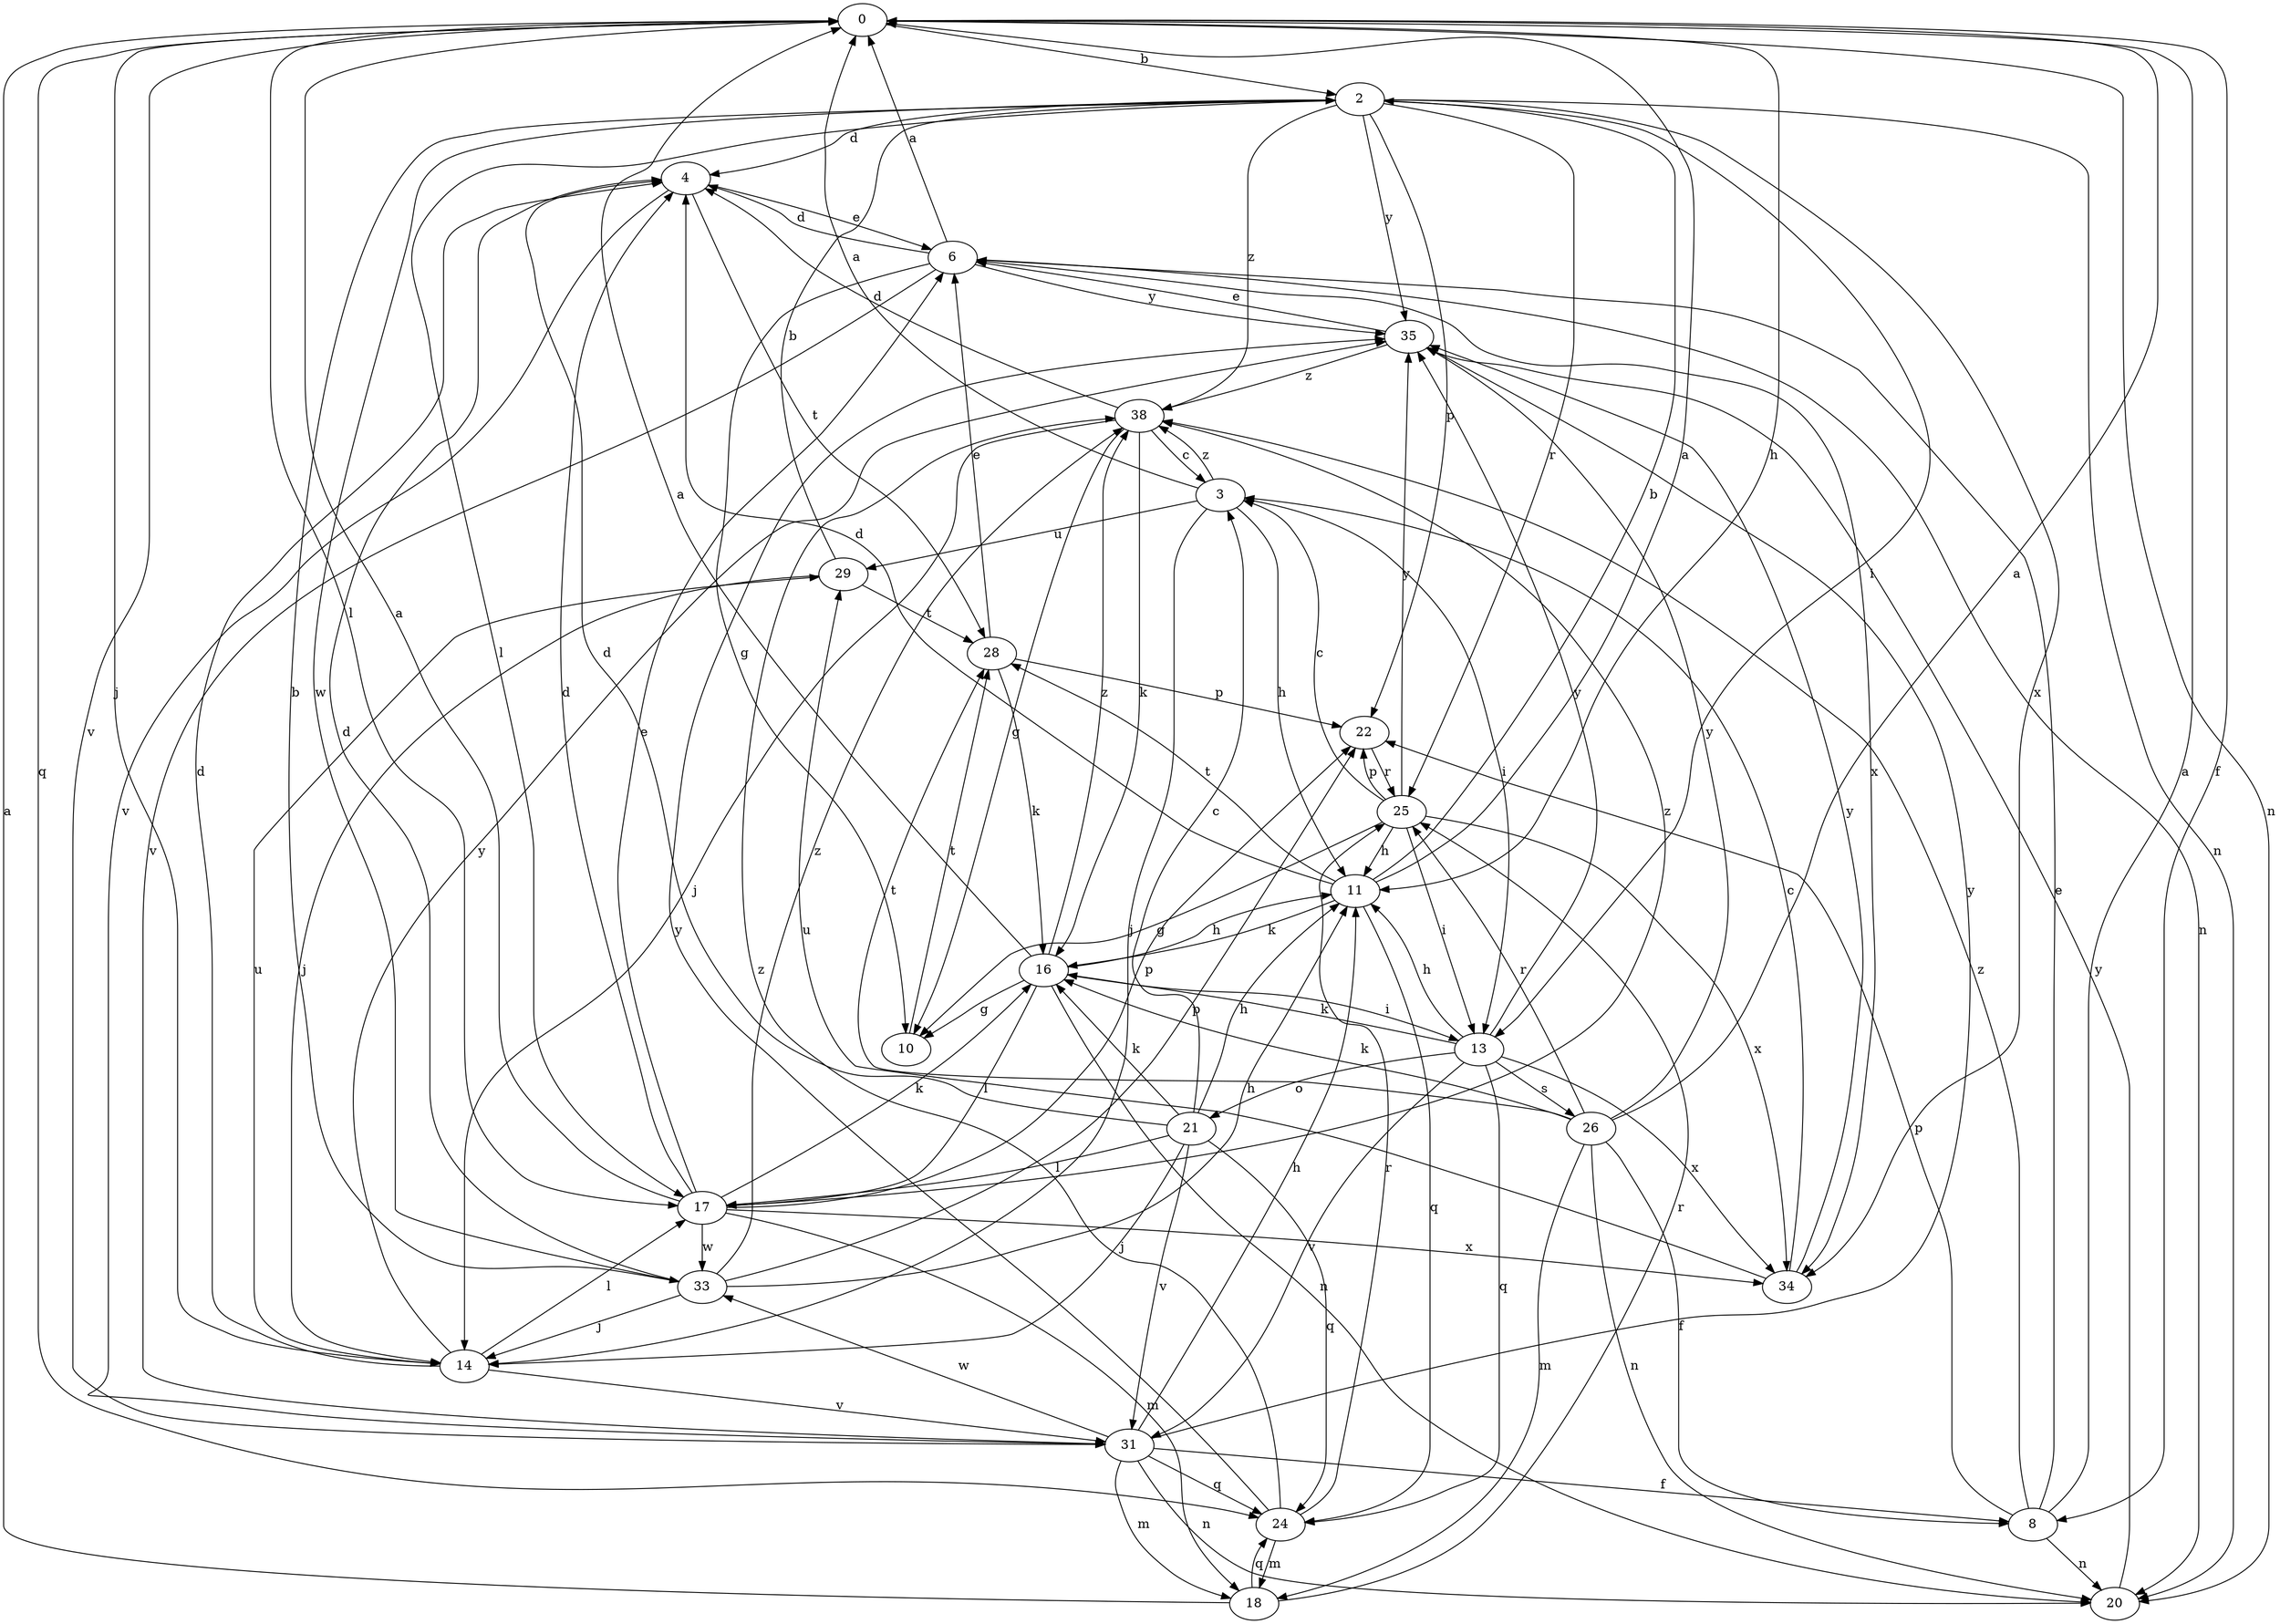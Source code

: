 strict digraph  {
0;
2;
3;
4;
6;
8;
10;
11;
13;
14;
16;
17;
18;
20;
21;
22;
24;
25;
26;
28;
29;
31;
33;
34;
35;
38;
0 -> 2  [label=b];
0 -> 8  [label=f];
0 -> 11  [label=h];
0 -> 14  [label=j];
0 -> 17  [label=l];
0 -> 20  [label=n];
0 -> 24  [label=q];
0 -> 31  [label=v];
2 -> 4  [label=d];
2 -> 13  [label=i];
2 -> 17  [label=l];
2 -> 20  [label=n];
2 -> 22  [label=p];
2 -> 25  [label=r];
2 -> 33  [label=w];
2 -> 34  [label=x];
2 -> 35  [label=y];
2 -> 38  [label=z];
3 -> 0  [label=a];
3 -> 11  [label=h];
3 -> 13  [label=i];
3 -> 14  [label=j];
3 -> 29  [label=u];
3 -> 38  [label=z];
4 -> 6  [label=e];
4 -> 28  [label=t];
4 -> 31  [label=v];
6 -> 0  [label=a];
6 -> 4  [label=d];
6 -> 10  [label=g];
6 -> 20  [label=n];
6 -> 31  [label=v];
6 -> 34  [label=x];
6 -> 35  [label=y];
8 -> 0  [label=a];
8 -> 6  [label=e];
8 -> 20  [label=n];
8 -> 22  [label=p];
8 -> 38  [label=z];
10 -> 28  [label=t];
11 -> 0  [label=a];
11 -> 2  [label=b];
11 -> 4  [label=d];
11 -> 16  [label=k];
11 -> 24  [label=q];
11 -> 28  [label=t];
13 -> 11  [label=h];
13 -> 16  [label=k];
13 -> 21  [label=o];
13 -> 24  [label=q];
13 -> 26  [label=s];
13 -> 31  [label=v];
13 -> 34  [label=x];
13 -> 35  [label=y];
14 -> 4  [label=d];
14 -> 17  [label=l];
14 -> 29  [label=u];
14 -> 31  [label=v];
14 -> 35  [label=y];
16 -> 0  [label=a];
16 -> 10  [label=g];
16 -> 11  [label=h];
16 -> 13  [label=i];
16 -> 17  [label=l];
16 -> 20  [label=n];
16 -> 38  [label=z];
17 -> 0  [label=a];
17 -> 4  [label=d];
17 -> 6  [label=e];
17 -> 16  [label=k];
17 -> 18  [label=m];
17 -> 22  [label=p];
17 -> 33  [label=w];
17 -> 34  [label=x];
17 -> 38  [label=z];
18 -> 0  [label=a];
18 -> 24  [label=q];
18 -> 25  [label=r];
20 -> 35  [label=y];
21 -> 3  [label=c];
21 -> 4  [label=d];
21 -> 11  [label=h];
21 -> 14  [label=j];
21 -> 16  [label=k];
21 -> 17  [label=l];
21 -> 24  [label=q];
21 -> 31  [label=v];
22 -> 25  [label=r];
24 -> 18  [label=m];
24 -> 25  [label=r];
24 -> 35  [label=y];
24 -> 38  [label=z];
25 -> 3  [label=c];
25 -> 10  [label=g];
25 -> 11  [label=h];
25 -> 13  [label=i];
25 -> 22  [label=p];
25 -> 34  [label=x];
25 -> 35  [label=y];
26 -> 0  [label=a];
26 -> 8  [label=f];
26 -> 16  [label=k];
26 -> 18  [label=m];
26 -> 20  [label=n];
26 -> 25  [label=r];
26 -> 28  [label=t];
26 -> 35  [label=y];
28 -> 6  [label=e];
28 -> 16  [label=k];
28 -> 22  [label=p];
29 -> 2  [label=b];
29 -> 14  [label=j];
29 -> 28  [label=t];
31 -> 8  [label=f];
31 -> 11  [label=h];
31 -> 18  [label=m];
31 -> 20  [label=n];
31 -> 24  [label=q];
31 -> 33  [label=w];
31 -> 35  [label=y];
33 -> 2  [label=b];
33 -> 4  [label=d];
33 -> 11  [label=h];
33 -> 14  [label=j];
33 -> 22  [label=p];
33 -> 38  [label=z];
34 -> 3  [label=c];
34 -> 29  [label=u];
34 -> 35  [label=y];
35 -> 6  [label=e];
35 -> 38  [label=z];
38 -> 3  [label=c];
38 -> 4  [label=d];
38 -> 10  [label=g];
38 -> 14  [label=j];
38 -> 16  [label=k];
}
